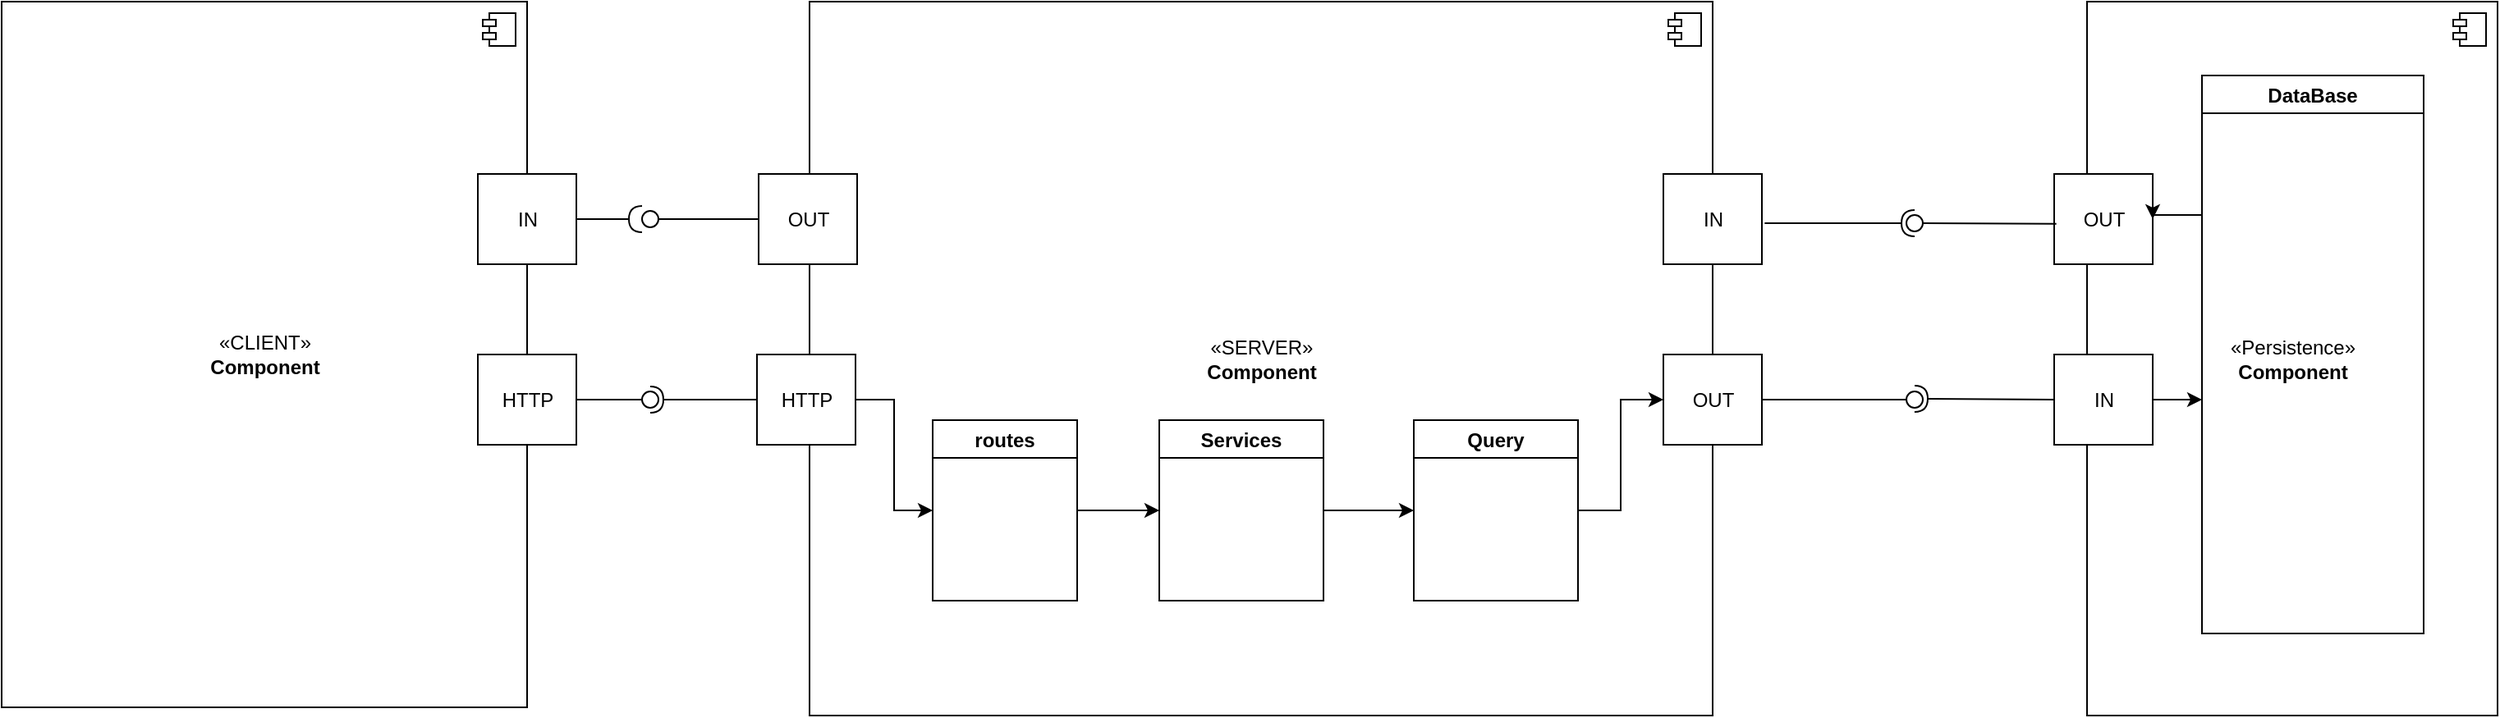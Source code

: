 <mxfile version="13.1.3">
    <diagram id="6hGFLwfOUW9BJ-s0fimq" name="Page-1">
        <mxGraphModel dx="1819" dy="666" grid="1" gridSize="10" guides="1" tooltips="1" connect="1" arrows="1" fold="1" page="1" pageScale="1" pageWidth="827" pageHeight="1169" math="0" shadow="0">
            <root>
                <mxCell id="0"/>
                <mxCell id="1" parent="0"/>
                <mxCell id="12" value="«SERVER»&lt;br&gt;&lt;b&gt;Component&lt;/b&gt;" style="html=1;dropTarget=0;" parent="1" vertex="1">
                    <mxGeometry x="102" y="150" width="550" height="435" as="geometry"/>
                </mxCell>
                <mxCell id="13" value="" style="shape=component;jettyWidth=8;jettyHeight=4;" parent="12" vertex="1">
                    <mxGeometry x="1" width="20" height="20" relative="1" as="geometry">
                        <mxPoint x="-27" y="7" as="offset"/>
                    </mxGeometry>
                </mxCell>
                <mxCell id="33" style="edgeStyle=orthogonalEdgeStyle;rounded=0;orthogonalLoop=1;jettySize=auto;html=1;entryX=0;entryY=0.5;entryDx=0;entryDy=0;" parent="1" source="3" target="4" edge="1">
                    <mxGeometry relative="1" as="geometry"/>
                </mxCell>
                <mxCell id="3" value="routes" style="swimlane;" parent="1" vertex="1">
                    <mxGeometry x="177" y="405" width="88" height="110" as="geometry"/>
                </mxCell>
                <mxCell id="41" style="edgeStyle=orthogonalEdgeStyle;rounded=0;orthogonalLoop=1;jettySize=auto;html=1;exitX=1;exitY=0.5;exitDx=0;exitDy=0;entryX=0;entryY=0.5;entryDx=0;entryDy=0;" parent="1" source="4" target="7" edge="1">
                    <mxGeometry relative="1" as="geometry"/>
                </mxCell>
                <mxCell id="4" value="Services" style="swimlane;" parent="1" vertex="1">
                    <mxGeometry x="315" y="405" width="100" height="110" as="geometry"/>
                </mxCell>
                <mxCell id="42" style="edgeStyle=orthogonalEdgeStyle;rounded=0;orthogonalLoop=1;jettySize=auto;html=1;" parent="1" source="7" target="20" edge="1">
                    <mxGeometry relative="1" as="geometry"/>
                </mxCell>
                <mxCell id="7" value="Query" style="swimlane;startSize=23;" parent="1" vertex="1">
                    <mxGeometry x="470" y="405" width="100" height="110" as="geometry"/>
                </mxCell>
                <mxCell id="16" value="IN" style="html=1;" parent="1" vertex="1">
                    <mxGeometry x="622" y="255" width="60" height="55" as="geometry"/>
                </mxCell>
                <mxCell id="17" value="«Persistence»&lt;br&gt;&lt;b&gt;Component&lt;/b&gt;" style="html=1;dropTarget=0;" parent="1" vertex="1">
                    <mxGeometry x="880" y="150" width="250" height="435" as="geometry"/>
                </mxCell>
                <mxCell id="18" value="" style="shape=component;jettyWidth=8;jettyHeight=4;" parent="17" vertex="1">
                    <mxGeometry x="1" width="20" height="20" relative="1" as="geometry">
                        <mxPoint x="-27" y="7" as="offset"/>
                    </mxGeometry>
                </mxCell>
                <mxCell id="19" value="OUT" style="html=1;" parent="1" vertex="1">
                    <mxGeometry x="860" y="255" width="60" height="55" as="geometry"/>
                </mxCell>
                <mxCell id="20" value="OUT" style="html=1;" parent="1" vertex="1">
                    <mxGeometry x="622" y="365" width="60" height="55" as="geometry"/>
                </mxCell>
                <mxCell id="37" style="edgeStyle=orthogonalEdgeStyle;rounded=0;orthogonalLoop=1;jettySize=auto;html=1;exitX=1;exitY=0.5;exitDx=0;exitDy=0;" parent="1" source="21" edge="1">
                    <mxGeometry relative="1" as="geometry">
                        <mxPoint x="950" y="392.294" as="targetPoint"/>
                    </mxGeometry>
                </mxCell>
                <mxCell id="21" value="IN" style="html=1;" parent="1" vertex="1">
                    <mxGeometry x="860" y="365" width="60" height="55" as="geometry"/>
                </mxCell>
                <mxCell id="38" style="edgeStyle=orthogonalEdgeStyle;rounded=0;orthogonalLoop=1;jettySize=auto;html=1;exitX=0;exitY=0.25;exitDx=0;exitDy=0;entryX=1;entryY=0.5;entryDx=0;entryDy=0;" parent="1" source="22" target="19" edge="1">
                    <mxGeometry relative="1" as="geometry"/>
                </mxCell>
                <mxCell id="22" value="DataBase" style="swimlane;startSize=23;" parent="1" vertex="1">
                    <mxGeometry x="950" y="195" width="135" height="340" as="geometry"/>
                </mxCell>
                <mxCell id="30" value="OUT" style="html=1;" parent="1" vertex="1">
                    <mxGeometry x="71" y="255" width="60" height="55" as="geometry"/>
                </mxCell>
                <mxCell id="32" style="edgeStyle=orthogonalEdgeStyle;rounded=0;orthogonalLoop=1;jettySize=auto;html=1;exitX=1;exitY=0.5;exitDx=0;exitDy=0;entryX=0;entryY=0.5;entryDx=0;entryDy=0;" parent="1" source="31" target="3" edge="1">
                    <mxGeometry relative="1" as="geometry"/>
                </mxCell>
                <mxCell id="31" value="HTTP" style="html=1;" parent="1" vertex="1">
                    <mxGeometry x="70" y="365" width="60" height="55" as="geometry"/>
                </mxCell>
                <mxCell id="43" value="" style="rounded=0;orthogonalLoop=1;jettySize=auto;html=1;endArrow=none;endFill=0;exitX=1;exitY=0.5;exitDx=0;exitDy=0;" parent="1" source="20" target="45" edge="1">
                    <mxGeometry relative="1" as="geometry">
                        <mxPoint x="710" y="550" as="sourcePoint"/>
                    </mxGeometry>
                </mxCell>
                <mxCell id="44" value="" style="rounded=0;orthogonalLoop=1;jettySize=auto;html=1;endArrow=halfCircle;endFill=0;endSize=6;strokeWidth=1;exitX=0;exitY=0.5;exitDx=0;exitDy=0;" parent="1" source="21" edge="1">
                    <mxGeometry relative="1" as="geometry">
                        <mxPoint x="860.06" y="390.705" as="sourcePoint"/>
                        <mxPoint x="775" y="392" as="targetPoint"/>
                    </mxGeometry>
                </mxCell>
                <mxCell id="45" value="" style="ellipse;whiteSpace=wrap;html=1;fontFamily=Helvetica;fontSize=12;fontColor=#000000;align=center;strokeColor=#000000;fillColor=#ffffff;points=[];aspect=fixed;resizable=0;" parent="1" vertex="1">
                    <mxGeometry x="770" y="387.5" width="10" height="10" as="geometry"/>
                </mxCell>
                <mxCell id="52" value="" style="rounded=0;orthogonalLoop=1;jettySize=auto;html=1;endArrow=none;endFill=0;exitX=0.022;exitY=0.552;exitDx=0;exitDy=0;exitPerimeter=0;" parent="1" source="19" target="54" edge="1">
                    <mxGeometry relative="1" as="geometry">
                        <mxPoint x="835" y="260" as="sourcePoint"/>
                    </mxGeometry>
                </mxCell>
                <mxCell id="53" value="" style="rounded=0;orthogonalLoop=1;jettySize=auto;html=1;endArrow=halfCircle;endFill=0;entryX=0.5;entryY=0.5;entryDx=0;entryDy=0;endSize=6;strokeWidth=1;exitX=1.028;exitY=0.545;exitDx=0;exitDy=0;exitPerimeter=0;" parent="1" source="16" target="54" edge="1">
                    <mxGeometry relative="1" as="geometry">
                        <mxPoint x="785" y="320" as="sourcePoint"/>
                    </mxGeometry>
                </mxCell>
                <mxCell id="54" value="" style="ellipse;whiteSpace=wrap;html=1;fontFamily=Helvetica;fontSize=12;fontColor=#000000;align=center;strokeColor=#000000;fillColor=#ffffff;points=[];aspect=fixed;resizable=0;" parent="1" vertex="1">
                    <mxGeometry x="770" y="280" width="10" height="10" as="geometry"/>
                </mxCell>
                <mxCell id="55" value="«CLIENT»&lt;br&gt;&lt;b&gt;Component&lt;/b&gt;" style="html=1;dropTarget=0;" parent="1" vertex="1">
                    <mxGeometry x="-390" y="150" width="320" height="430" as="geometry"/>
                </mxCell>
                <mxCell id="56" value="" style="shape=component;jettyWidth=8;jettyHeight=4;" parent="55" vertex="1">
                    <mxGeometry x="1" width="20" height="20" relative="1" as="geometry">
                        <mxPoint x="-27" y="7" as="offset"/>
                    </mxGeometry>
                </mxCell>
                <mxCell id="57" value="HTTP" style="html=1;" parent="1" vertex="1">
                    <mxGeometry x="-100" y="365" width="60" height="55" as="geometry"/>
                </mxCell>
                <mxCell id="58" value="IN" style="html=1;" parent="1" vertex="1">
                    <mxGeometry x="-100" y="255" width="60" height="55" as="geometry"/>
                </mxCell>
                <mxCell id="74" value="" style="rounded=0;orthogonalLoop=1;jettySize=auto;html=1;endArrow=none;endFill=0;exitX=1;exitY=0.5;exitDx=0;exitDy=0;" parent="1" source="57" target="76" edge="1">
                    <mxGeometry relative="1" as="geometry">
                        <mxPoint x="-20" y="425" as="sourcePoint"/>
                    </mxGeometry>
                </mxCell>
                <mxCell id="75" value="" style="rounded=0;orthogonalLoop=1;jettySize=auto;html=1;endArrow=halfCircle;endFill=0;entryX=0.5;entryY=0.5;entryDx=0;entryDy=0;endSize=6;strokeWidth=1;exitX=0;exitY=0.5;exitDx=0;exitDy=0;" parent="1" source="31" target="76" edge="1">
                    <mxGeometry relative="1" as="geometry">
                        <mxPoint x="20" y="425" as="sourcePoint"/>
                    </mxGeometry>
                </mxCell>
                <mxCell id="76" value="" style="ellipse;whiteSpace=wrap;html=1;fontFamily=Helvetica;fontSize=12;fontColor=#000000;align=center;strokeColor=#000000;fillColor=#ffffff;points=[];aspect=fixed;resizable=0;" parent="1" vertex="1">
                    <mxGeometry y="387.5" width="10" height="10" as="geometry"/>
                </mxCell>
                <mxCell id="77" value="" style="rounded=0;orthogonalLoop=1;jettySize=auto;html=1;endArrow=none;endFill=0;exitX=0;exitY=0.5;exitDx=0;exitDy=0;" parent="1" source="30" target="79" edge="1">
                    <mxGeometry relative="1" as="geometry">
                        <mxPoint y="240" as="sourcePoint"/>
                    </mxGeometry>
                </mxCell>
                <mxCell id="78" value="" style="rounded=0;orthogonalLoop=1;jettySize=auto;html=1;endArrow=halfCircle;endFill=0;endSize=6;strokeWidth=1;exitX=1;exitY=0.5;exitDx=0;exitDy=0;" parent="1" source="58" target="79" edge="1">
                    <mxGeometry relative="1" as="geometry">
                        <mxPoint x="20" y="285" as="sourcePoint"/>
                        <mxPoint y="285" as="targetPoint"/>
                    </mxGeometry>
                </mxCell>
                <mxCell id="79" value="" style="ellipse;whiteSpace=wrap;html=1;fontFamily=Helvetica;fontSize=12;fontColor=#000000;align=center;strokeColor=#000000;fillColor=#ffffff;points=[];aspect=fixed;resizable=0;" parent="1" vertex="1">
                    <mxGeometry y="277.5" width="10" height="10" as="geometry"/>
                </mxCell>
            </root>
        </mxGraphModel>
    </diagram>
</mxfile>